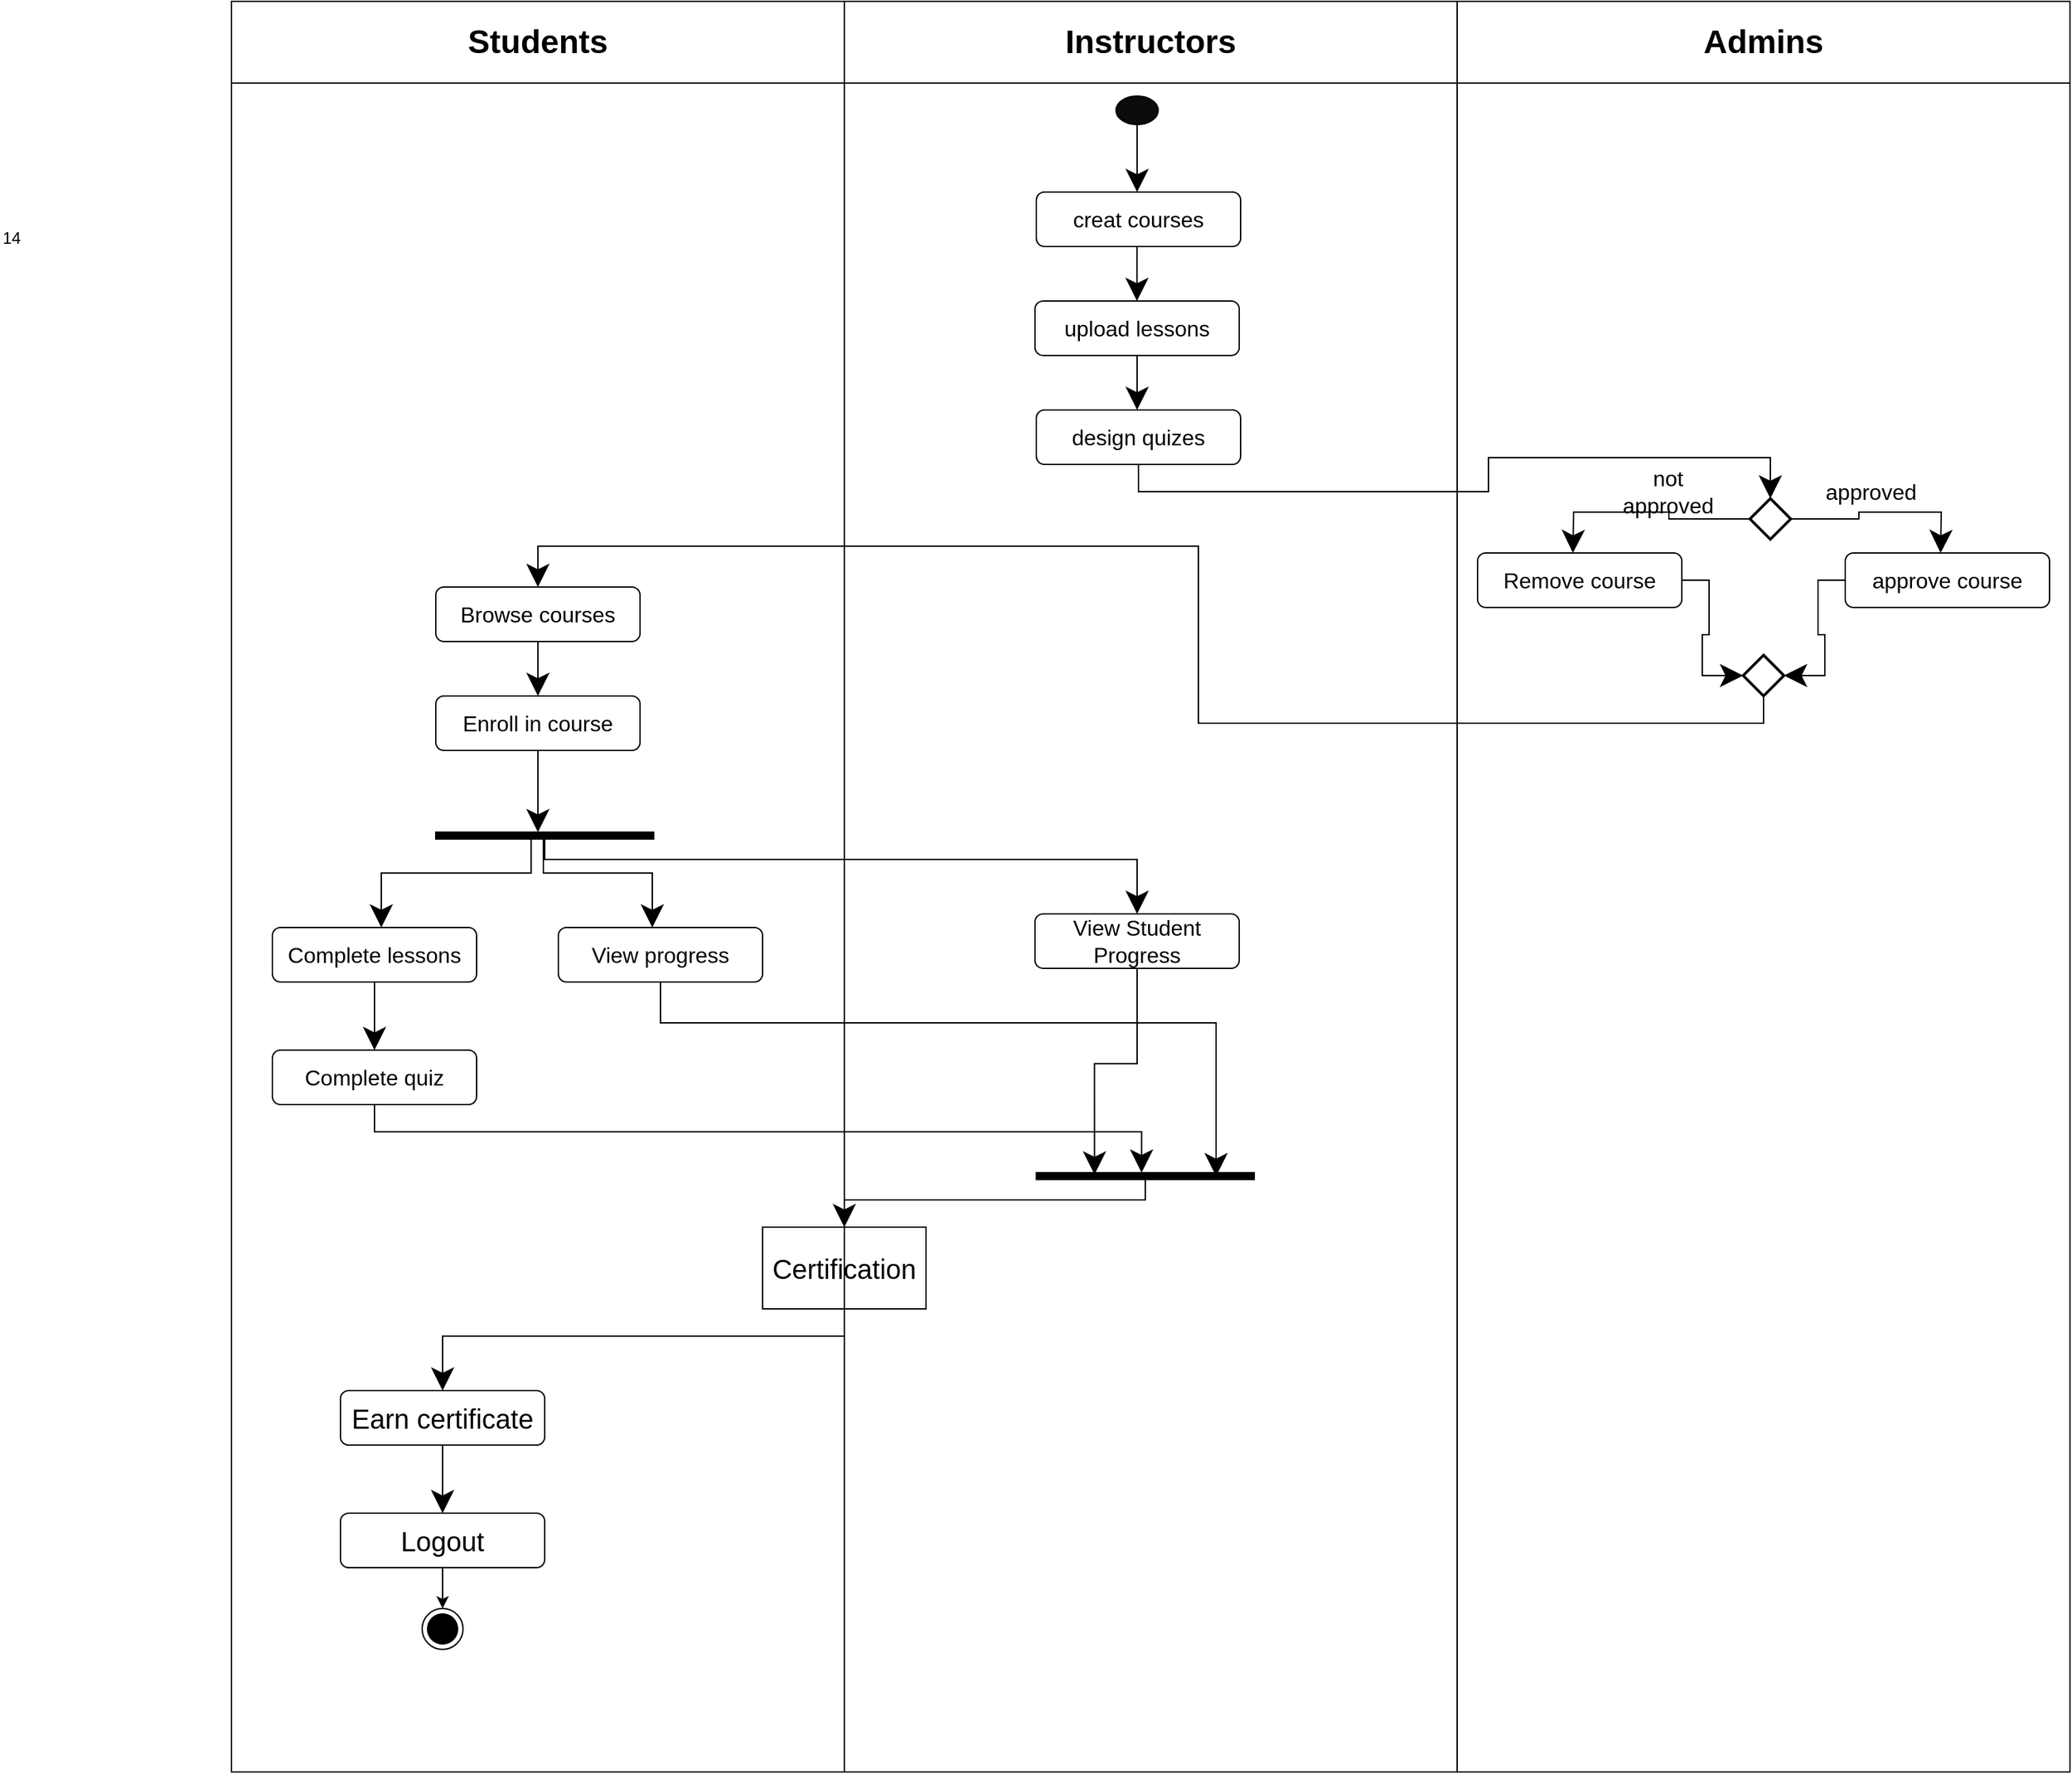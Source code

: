 <mxfile version="28.2.8">
  <diagram name="Page-1" id="bmlLOGbSCOzHtQpdNYYh">
    <mxGraphModel dx="3227" dy="1415" grid="1" gridSize="10" guides="1" tooltips="1" connect="1" arrows="1" fold="1" page="1" pageScale="1" pageWidth="850" pageHeight="1100" math="0" shadow="0">
      <root>
        <mxCell id="0" />
        <mxCell id="1" parent="0" />
        <mxCell id="qZZtPy3C0LAYEEr3sGal-1" value="Instructors" style="swimlane;whiteSpace=wrap;html=1;startSize=60;fontSize=24;" vertex="1" parent="1">
          <mxGeometry x="-220" y="80" width="450" height="1300" as="geometry" />
        </mxCell>
        <mxCell id="qZZtPy3C0LAYEEr3sGal-6" style="edgeStyle=orthogonalEdgeStyle;rounded=0;orthogonalLoop=1;jettySize=auto;html=1;startSize=14;endSize=14;" edge="1" parent="qZZtPy3C0LAYEEr3sGal-1" source="qZZtPy3C0LAYEEr3sGal-4">
          <mxGeometry relative="1" as="geometry">
            <mxPoint x="215" y="140" as="targetPoint" />
          </mxGeometry>
        </mxCell>
        <mxCell id="qZZtPy3C0LAYEEr3sGal-4" value="" style="strokeWidth=2;html=1;shape=mxgraph.flowchart.start_1;whiteSpace=wrap;labelBackgroundColor=none;labelBorderColor=none;textShadow=0;fillColor=light-dark(#0d0c0c, #ff9281);fontColor=#ffffff;strokeColor=light-dark(#080707, #ffacac);" vertex="1" parent="qZZtPy3C0LAYEEr3sGal-1">
          <mxGeometry x="200" y="70" width="30" height="20" as="geometry" />
        </mxCell>
        <mxCell id="qZZtPy3C0LAYEEr3sGal-9" style="edgeStyle=orthogonalEdgeStyle;rounded=0;orthogonalLoop=1;jettySize=auto;html=1;exitX=0.5;exitY=1;exitDx=0;exitDy=0;endSize=14;startSize=14;" edge="1" parent="qZZtPy3C0LAYEEr3sGal-1" source="qZZtPy3C0LAYEEr3sGal-8">
          <mxGeometry relative="1" as="geometry">
            <mxPoint x="214.889" y="220" as="targetPoint" />
          </mxGeometry>
        </mxCell>
        <mxCell id="qZZtPy3C0LAYEEr3sGal-8" value="creat courses" style="rounded=1;whiteSpace=wrap;html=1;fontSize=16;" vertex="1" parent="qZZtPy3C0LAYEEr3sGal-1">
          <mxGeometry x="141" y="140" width="150" height="40" as="geometry" />
        </mxCell>
        <mxCell id="qZZtPy3C0LAYEEr3sGal-30" style="edgeStyle=orthogonalEdgeStyle;rounded=0;orthogonalLoop=1;jettySize=auto;html=1;endSize=14;startSize=14;" edge="1" parent="qZZtPy3C0LAYEEr3sGal-1" source="qZZtPy3C0LAYEEr3sGal-10">
          <mxGeometry relative="1" as="geometry">
            <mxPoint x="215.0" y="300.0" as="targetPoint" />
          </mxGeometry>
        </mxCell>
        <mxCell id="qZZtPy3C0LAYEEr3sGal-10" value="upload lessons" style="rounded=1;whiteSpace=wrap;html=1;fontSize=16;" vertex="1" parent="qZZtPy3C0LAYEEr3sGal-1">
          <mxGeometry x="140" y="220" width="150" height="40" as="geometry" />
        </mxCell>
        <mxCell id="qZZtPy3C0LAYEEr3sGal-31" value="design quizes" style="rounded=1;whiteSpace=wrap;html=1;fontSize=16;" vertex="1" parent="qZZtPy3C0LAYEEr3sGal-1">
          <mxGeometry x="141" y="300" width="150" height="40" as="geometry" />
        </mxCell>
        <mxCell id="qZZtPy3C0LAYEEr3sGal-60" value="View Student Progress" style="rounded=1;whiteSpace=wrap;html=1;fontSize=16;" vertex="1" parent="qZZtPy3C0LAYEEr3sGal-1">
          <mxGeometry x="140" y="670" width="150" height="40" as="geometry" />
        </mxCell>
        <mxCell id="qZZtPy3C0LAYEEr3sGal-83" style="edgeStyle=orthogonalEdgeStyle;rounded=0;orthogonalLoop=1;jettySize=auto;html=1;endSize=14;startSize=14;" edge="1" parent="qZZtPy3C0LAYEEr3sGal-1" source="qZZtPy3C0LAYEEr3sGal-61">
          <mxGeometry relative="1" as="geometry">
            <mxPoint y="900" as="targetPoint" />
            <Array as="points">
              <mxPoint x="221" y="880" />
              <mxPoint y="880" />
            </Array>
          </mxGeometry>
        </mxCell>
        <mxCell id="qZZtPy3C0LAYEEr3sGal-61" value="" style="html=1;points=[];perimeter=orthogonalPerimeter;fillColor=strokeColor;direction=south;" vertex="1" parent="qZZtPy3C0LAYEEr3sGal-1">
          <mxGeometry x="141" y="860" width="160" height="5" as="geometry" />
        </mxCell>
        <mxCell id="qZZtPy3C0LAYEEr3sGal-71" style="edgeStyle=orthogonalEdgeStyle;rounded=0;orthogonalLoop=1;jettySize=auto;html=1;entryX=0.267;entryY=0.733;entryDx=0;entryDy=0;entryPerimeter=0;endSize=14;startSize=14;" edge="1" parent="qZZtPy3C0LAYEEr3sGal-1" source="qZZtPy3C0LAYEEr3sGal-60" target="qZZtPy3C0LAYEEr3sGal-61">
          <mxGeometry relative="1" as="geometry" />
        </mxCell>
        <mxCell id="qZZtPy3C0LAYEEr3sGal-74" value="Certification" style="rounded=0;whiteSpace=wrap;html=1;fontSize=20;" vertex="1" parent="qZZtPy3C0LAYEEr3sGal-1">
          <mxGeometry x="-60" y="900" width="120" height="60" as="geometry" />
        </mxCell>
        <mxCell id="qZZtPy3C0LAYEEr3sGal-2" value="Students" style="swimlane;whiteSpace=wrap;html=1;startSize=60;strokeWidth=1;fontSize=24;" vertex="1" parent="1">
          <mxGeometry x="-670" y="80" width="450" height="1300" as="geometry" />
        </mxCell>
        <mxCell id="qZZtPy3C0LAYEEr3sGal-13" style="edgeStyle=orthogonalEdgeStyle;rounded=0;orthogonalLoop=1;jettySize=auto;html=1;endSize=14;startSize=14;" edge="1" parent="qZZtPy3C0LAYEEr3sGal-2" source="qZZtPy3C0LAYEEr3sGal-12">
          <mxGeometry relative="1" as="geometry">
            <mxPoint x="225" y="510" as="targetPoint" />
          </mxGeometry>
        </mxCell>
        <mxCell id="qZZtPy3C0LAYEEr3sGal-12" value="Browse courses" style="rounded=1;whiteSpace=wrap;html=1;fontSize=16;" vertex="1" parent="qZZtPy3C0LAYEEr3sGal-2">
          <mxGeometry x="150" y="430" width="150" height="40" as="geometry" />
        </mxCell>
        <mxCell id="qZZtPy3C0LAYEEr3sGal-43" style="edgeStyle=orthogonalEdgeStyle;rounded=0;orthogonalLoop=1;jettySize=auto;html=1;endSize=14;startSize=14;" edge="1" parent="qZZtPy3C0LAYEEr3sGal-2" source="qZZtPy3C0LAYEEr3sGal-14">
          <mxGeometry relative="1" as="geometry">
            <mxPoint x="225" y="610.0" as="targetPoint" />
          </mxGeometry>
        </mxCell>
        <mxCell id="qZZtPy3C0LAYEEr3sGal-14" value="Enroll in course" style="rounded=1;whiteSpace=wrap;html=1;fontSize=16;" vertex="1" parent="qZZtPy3C0LAYEEr3sGal-2">
          <mxGeometry x="150" y="510" width="150" height="40" as="geometry" />
        </mxCell>
        <mxCell id="qZZtPy3C0LAYEEr3sGal-52" style="edgeStyle=orthogonalEdgeStyle;rounded=0;orthogonalLoop=1;jettySize=auto;html=1;exitX=1.024;exitY=0.572;exitDx=0;exitDy=0;exitPerimeter=0;endSize=14;startSize=14;" edge="1" parent="qZZtPy3C0LAYEEr3sGal-2" source="qZZtPy3C0LAYEEr3sGal-51">
          <mxGeometry relative="1" as="geometry">
            <mxPoint x="110" y="680.0" as="targetPoint" />
            <mxPoint x="220" y="640" as="sourcePoint" />
            <Array as="points">
              <mxPoint x="220" y="615" />
              <mxPoint x="220" y="640" />
              <mxPoint x="110" y="640" />
            </Array>
          </mxGeometry>
        </mxCell>
        <mxCell id="qZZtPy3C0LAYEEr3sGal-53" style="edgeStyle=orthogonalEdgeStyle;rounded=0;orthogonalLoop=1;jettySize=auto;html=1;endSize=14;startSize=14;" edge="1" parent="qZZtPy3C0LAYEEr3sGal-2">
          <mxGeometry relative="1" as="geometry">
            <mxPoint x="309" y="680.0" as="targetPoint" />
            <mxPoint x="229.0" y="615" as="sourcePoint" />
            <Array as="points">
              <mxPoint x="229" y="640" />
              <mxPoint x="309" y="640" />
            </Array>
          </mxGeometry>
        </mxCell>
        <mxCell id="qZZtPy3C0LAYEEr3sGal-51" value="" style="html=1;points=[];perimeter=orthogonalPerimeter;fillColor=strokeColor;direction=south;" vertex="1" parent="qZZtPy3C0LAYEEr3sGal-2">
          <mxGeometry x="150" y="610" width="160" height="5" as="geometry" />
        </mxCell>
        <mxCell id="qZZtPy3C0LAYEEr3sGal-55" value="View progress" style="rounded=1;whiteSpace=wrap;html=1;fontSize=16;" vertex="1" parent="qZZtPy3C0LAYEEr3sGal-2">
          <mxGeometry x="240" y="680" width="150" height="40" as="geometry" />
        </mxCell>
        <mxCell id="qZZtPy3C0LAYEEr3sGal-57" style="edgeStyle=orthogonalEdgeStyle;rounded=0;orthogonalLoop=1;jettySize=auto;html=1;endSize=14;startSize=14;" edge="1" parent="qZZtPy3C0LAYEEr3sGal-2" source="qZZtPy3C0LAYEEr3sGal-56">
          <mxGeometry relative="1" as="geometry">
            <mxPoint x="105" y="770" as="targetPoint" />
          </mxGeometry>
        </mxCell>
        <mxCell id="qZZtPy3C0LAYEEr3sGal-56" value="Complete lessons" style="rounded=1;whiteSpace=wrap;html=1;fontSize=16;" vertex="1" parent="qZZtPy3C0LAYEEr3sGal-2">
          <mxGeometry x="30" y="680" width="150" height="40" as="geometry" />
        </mxCell>
        <mxCell id="qZZtPy3C0LAYEEr3sGal-58" value="Complete quiz" style="rounded=1;whiteSpace=wrap;html=1;fontSize=16;" vertex="1" parent="qZZtPy3C0LAYEEr3sGal-2">
          <mxGeometry x="30" y="770" width="150" height="40" as="geometry" />
        </mxCell>
        <mxCell id="qZZtPy3C0LAYEEr3sGal-79" style="edgeStyle=orthogonalEdgeStyle;rounded=0;orthogonalLoop=1;jettySize=auto;html=1;fontSize=11;endSize=14;startSize=14;" edge="1" parent="qZZtPy3C0LAYEEr3sGal-2" source="qZZtPy3C0LAYEEr3sGal-77">
          <mxGeometry relative="1" as="geometry">
            <mxPoint x="155" y="1110" as="targetPoint" />
          </mxGeometry>
        </mxCell>
        <mxCell id="qZZtPy3C0LAYEEr3sGal-77" value="Earn certificate" style="rounded=1;whiteSpace=wrap;html=1;fontSize=20;" vertex="1" parent="qZZtPy3C0LAYEEr3sGal-2">
          <mxGeometry x="80" y="1020" width="150" height="40" as="geometry" />
        </mxCell>
        <mxCell id="qZZtPy3C0LAYEEr3sGal-80" value="" style="ellipse;html=1;shape=endState;fillColor=strokeColor;" vertex="1" parent="qZZtPy3C0LAYEEr3sGal-2">
          <mxGeometry x="140" y="1180" width="30" height="30" as="geometry" />
        </mxCell>
        <mxCell id="qZZtPy3C0LAYEEr3sGal-82" style="edgeStyle=orthogonalEdgeStyle;rounded=0;orthogonalLoop=1;jettySize=auto;html=1;" edge="1" parent="qZZtPy3C0LAYEEr3sGal-2" source="qZZtPy3C0LAYEEr3sGal-81" target="qZZtPy3C0LAYEEr3sGal-80">
          <mxGeometry relative="1" as="geometry" />
        </mxCell>
        <mxCell id="qZZtPy3C0LAYEEr3sGal-81" value="Logout" style="rounded=1;whiteSpace=wrap;html=1;fontSize=20;" vertex="1" parent="qZZtPy3C0LAYEEr3sGal-2">
          <mxGeometry x="80" y="1110" width="150" height="40" as="geometry" />
        </mxCell>
        <mxCell id="qZZtPy3C0LAYEEr3sGal-3" value="Admins" style="swimlane;whiteSpace=wrap;html=1;startSize=60;fontSize=24;" vertex="1" parent="1">
          <mxGeometry x="230" y="80" width="450" height="1300" as="geometry" />
        </mxCell>
        <mxCell id="qZZtPy3C0LAYEEr3sGal-19" style="edgeStyle=orthogonalEdgeStyle;rounded=0;orthogonalLoop=1;jettySize=auto;html=1;endSize=14;startSize=14;" edge="1" parent="qZZtPy3C0LAYEEr3sGal-3" source="qZZtPy3C0LAYEEr3sGal-17">
          <mxGeometry relative="1" as="geometry">
            <mxPoint x="355.0" y="405.0" as="targetPoint" />
          </mxGeometry>
        </mxCell>
        <mxCell id="qZZtPy3C0LAYEEr3sGal-20" style="edgeStyle=orthogonalEdgeStyle;rounded=0;orthogonalLoop=1;jettySize=auto;html=1;startSize=14;endSize=14;" edge="1" parent="qZZtPy3C0LAYEEr3sGal-3" source="qZZtPy3C0LAYEEr3sGal-17">
          <mxGeometry relative="1" as="geometry">
            <mxPoint x="85.0" y="405.0" as="targetPoint" />
          </mxGeometry>
        </mxCell>
        <mxCell id="qZZtPy3C0LAYEEr3sGal-17" value="" style="rhombus;whiteSpace=wrap;html=1;strokeWidth=2;" vertex="1" parent="qZZtPy3C0LAYEEr3sGal-3">
          <mxGeometry x="215" y="365" width="30" height="30" as="geometry" />
        </mxCell>
        <mxCell id="qZZtPy3C0LAYEEr3sGal-21" value="approved" style="text;html=1;whiteSpace=wrap;strokeColor=none;fillColor=none;align=center;verticalAlign=middle;rounded=0;fontSize=16;strokeWidth=3;" vertex="1" parent="qZZtPy3C0LAYEEr3sGal-3">
          <mxGeometry x="274" y="345" width="60" height="30" as="geometry" />
        </mxCell>
        <mxCell id="qZZtPy3C0LAYEEr3sGal-22" value="not approved" style="text;html=1;whiteSpace=wrap;strokeColor=none;fillColor=none;align=center;verticalAlign=middle;rounded=0;fontSize=16;strokeWidth=3;" vertex="1" parent="qZZtPy3C0LAYEEr3sGal-3">
          <mxGeometry x="125" y="345" width="60" height="30" as="geometry" />
        </mxCell>
        <mxCell id="qZZtPy3C0LAYEEr3sGal-37" style="edgeStyle=orthogonalEdgeStyle;rounded=0;orthogonalLoop=1;jettySize=auto;html=1;entryX=0;entryY=0.5;entryDx=0;entryDy=0;endSize=14;startSize=14;" edge="1" parent="qZZtPy3C0LAYEEr3sGal-3" source="qZZtPy3C0LAYEEr3sGal-24" target="qZZtPy3C0LAYEEr3sGal-27">
          <mxGeometry relative="1" as="geometry">
            <mxPoint x="90.0" y="480.0" as="targetPoint" />
          </mxGeometry>
        </mxCell>
        <mxCell id="qZZtPy3C0LAYEEr3sGal-24" value="Remove course" style="rounded=1;whiteSpace=wrap;html=1;fontSize=16;" vertex="1" parent="qZZtPy3C0LAYEEr3sGal-3">
          <mxGeometry x="15" y="405" width="150" height="40" as="geometry" />
        </mxCell>
        <mxCell id="qZZtPy3C0LAYEEr3sGal-38" style="edgeStyle=orthogonalEdgeStyle;rounded=0;orthogonalLoop=1;jettySize=auto;html=1;entryX=1;entryY=0.5;entryDx=0;entryDy=0;startSize=14;endSize=14;" edge="1" parent="qZZtPy3C0LAYEEr3sGal-3" source="qZZtPy3C0LAYEEr3sGal-23" target="qZZtPy3C0LAYEEr3sGal-27">
          <mxGeometry relative="1" as="geometry" />
        </mxCell>
        <mxCell id="qZZtPy3C0LAYEEr3sGal-23" value="approve course" style="rounded=1;whiteSpace=wrap;html=1;fontSize=16;" vertex="1" parent="qZZtPy3C0LAYEEr3sGal-3">
          <mxGeometry x="285" y="405" width="150" height="40" as="geometry" />
        </mxCell>
        <mxCell id="qZZtPy3C0LAYEEr3sGal-27" value="" style="rhombus;whiteSpace=wrap;html=1;strokeWidth=2;" vertex="1" parent="qZZtPy3C0LAYEEr3sGal-3">
          <mxGeometry x="210" y="480" width="30" height="30" as="geometry" />
        </mxCell>
        <mxCell id="qZZtPy3C0LAYEEr3sGal-33" style="edgeStyle=orthogonalEdgeStyle;rounded=0;orthogonalLoop=1;jettySize=auto;html=1;entryX=0.5;entryY=0;entryDx=0;entryDy=0;exitX=0.5;exitY=1;exitDx=0;exitDy=0;startSize=14;endSize=14;" edge="1" parent="1" source="qZZtPy3C0LAYEEr3sGal-31" target="qZZtPy3C0LAYEEr3sGal-17">
          <mxGeometry relative="1" as="geometry" />
        </mxCell>
        <mxCell id="qZZtPy3C0LAYEEr3sGal-39" style="edgeStyle=orthogonalEdgeStyle;rounded=0;orthogonalLoop=1;jettySize=auto;html=1;entryX=0.5;entryY=0;entryDx=0;entryDy=0;exitX=0.5;exitY=1;exitDx=0;exitDy=0;startSize=14;endSize=14;" edge="1" parent="1" source="qZZtPy3C0LAYEEr3sGal-27" target="qZZtPy3C0LAYEEr3sGal-12">
          <mxGeometry relative="1" as="geometry">
            <mxPoint x="455" y="690" as="targetPoint" />
          </mxGeometry>
        </mxCell>
        <mxCell id="qZZtPy3C0LAYEEr3sGal-70" style="edgeStyle=orthogonalEdgeStyle;rounded=0;orthogonalLoop=1;jettySize=auto;html=1;entryX=0.533;entryY=0.175;entryDx=0;entryDy=0;entryPerimeter=0;endSize=14;startSize=14;" edge="1" parent="1" source="qZZtPy3C0LAYEEr3sGal-55" target="qZZtPy3C0LAYEEr3sGal-61">
          <mxGeometry relative="1" as="geometry">
            <Array as="points">
              <mxPoint x="-355" y="830" />
              <mxPoint x="53" y="830" />
            </Array>
          </mxGeometry>
        </mxCell>
        <mxCell id="qZZtPy3C0LAYEEr3sGal-72" style="edgeStyle=orthogonalEdgeStyle;rounded=0;orthogonalLoop=1;jettySize=auto;html=1;entryX=0;entryY=0.517;entryDx=0;entryDy=0;entryPerimeter=0;endSize=14;startSize=14;" edge="1" parent="1" source="qZZtPy3C0LAYEEr3sGal-58" target="qZZtPy3C0LAYEEr3sGal-61">
          <mxGeometry relative="1" as="geometry">
            <Array as="points">
              <mxPoint x="-565" y="910" />
              <mxPoint x="-2" y="910" />
            </Array>
          </mxGeometry>
        </mxCell>
        <mxCell id="qZZtPy3C0LAYEEr3sGal-78" style="edgeStyle=orthogonalEdgeStyle;rounded=0;orthogonalLoop=1;jettySize=auto;html=1;entryX=0.5;entryY=0;entryDx=0;entryDy=0;endSize=14;startSize=14;" edge="1" parent="1" source="qZZtPy3C0LAYEEr3sGal-74" target="qZZtPy3C0LAYEEr3sGal-77">
          <mxGeometry relative="1" as="geometry">
            <Array as="points">
              <mxPoint x="-220" y="1060" />
              <mxPoint x="-515" y="1060" />
            </Array>
          </mxGeometry>
        </mxCell>
        <mxCell id="qZZtPy3C0LAYEEr3sGal-84" value="14" style="text;whiteSpace=wrap;" vertex="1" parent="1">
          <mxGeometry x="-840" y="240" width="50" height="40" as="geometry" />
        </mxCell>
        <mxCell id="qZZtPy3C0LAYEEr3sGal-88" style="edgeStyle=orthogonalEdgeStyle;rounded=0;orthogonalLoop=1;jettySize=auto;html=1;entryX=0.5;entryY=0;entryDx=0;entryDy=0;endSize=14;startSize=14;" edge="1" parent="1" source="qZZtPy3C0LAYEEr3sGal-51" target="qZZtPy3C0LAYEEr3sGal-60">
          <mxGeometry relative="1" as="geometry">
            <Array as="points">
              <mxPoint x="-440" y="710" />
              <mxPoint x="-5" y="710" />
            </Array>
          </mxGeometry>
        </mxCell>
      </root>
    </mxGraphModel>
  </diagram>
</mxfile>
